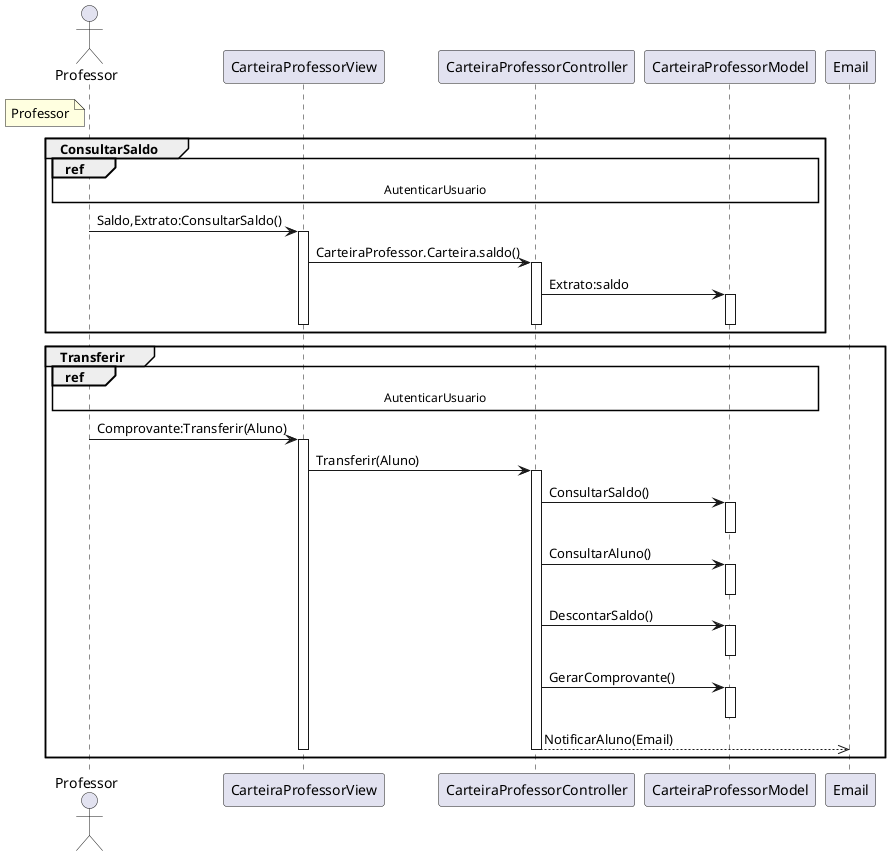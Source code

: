 @startuml Professor

actor "Professor" as Professor
note left of Professor #LightYellow
    Professor
end note

participant "CarteiraProfessorView" as CarteiraProfessorView
participant "CarteiraProfessorController" as CarteiraProfessorController
participant "CarteiraProfessorModel" as CarteiraProfessorModel

group ConsultarSaldo
    ref over Professor,CarteiraProfessorView, CarteiraProfessorController, CarteiraProfessorModel : AutenticarUsuario
    Professor -> CarteiraProfessorView : Saldo,Extrato:ConsultarSaldo()
    activate CarteiraProfessorView
    CarteiraProfessorView -> CarteiraProfessorController : CarteiraProfessor.Carteira.saldo()
    activate CarteiraProfessorController
    CarteiraProfessorController -> CarteiraProfessorModel : Extrato:saldo
    activate CarteiraProfessorModel
    deactivate CarteiraProfessorModel
    deactivate CarteiraProfessorController
    deactivate CarteiraProfessorView
end

group Transferir
    ref over Professor,CarteiraProfessorView, CarteiraProfessorController, CarteiraProfessorModel : AutenticarUsuario
    Professor -> CarteiraProfessorView :  Comprovante:Transferir(Aluno)
    activate CarteiraProfessorView
    CarteiraProfessorView -> CarteiraProfessorController : Transferir(Aluno)
    activate CarteiraProfessorController
    CarteiraProfessorController -> CarteiraProfessorModel : ConsultarSaldo()
    activate CarteiraProfessorModel
    deactivate CarteiraProfessorModel
    CarteiraProfessorController -> CarteiraProfessorModel : ConsultarAluno()
    activate CarteiraProfessorModel
    deactivate  CarteiraProfessorModel
    CarteiraProfessorController -> CarteiraProfessorModel : DescontarSaldo()
    activate CarteiraProfessorModel
    deactivate CarteiraProfessorModel
    CarteiraProfessorController -> CarteiraProfessorModel : GerarComprovante()
    activate CarteiraProfessorModel
    deactivate CarteiraProfessorModel
    CarteiraProfessorController -->> Email : NotificarAluno(Email)
    deactivate CarteiraProfessorController
    deactivate CarteiraProfessorView
end
' --> Sincrono
' -->> Assincrono
' <-- Retorno Sincrono
' <<-- Retorno Assíncrono

@enduml